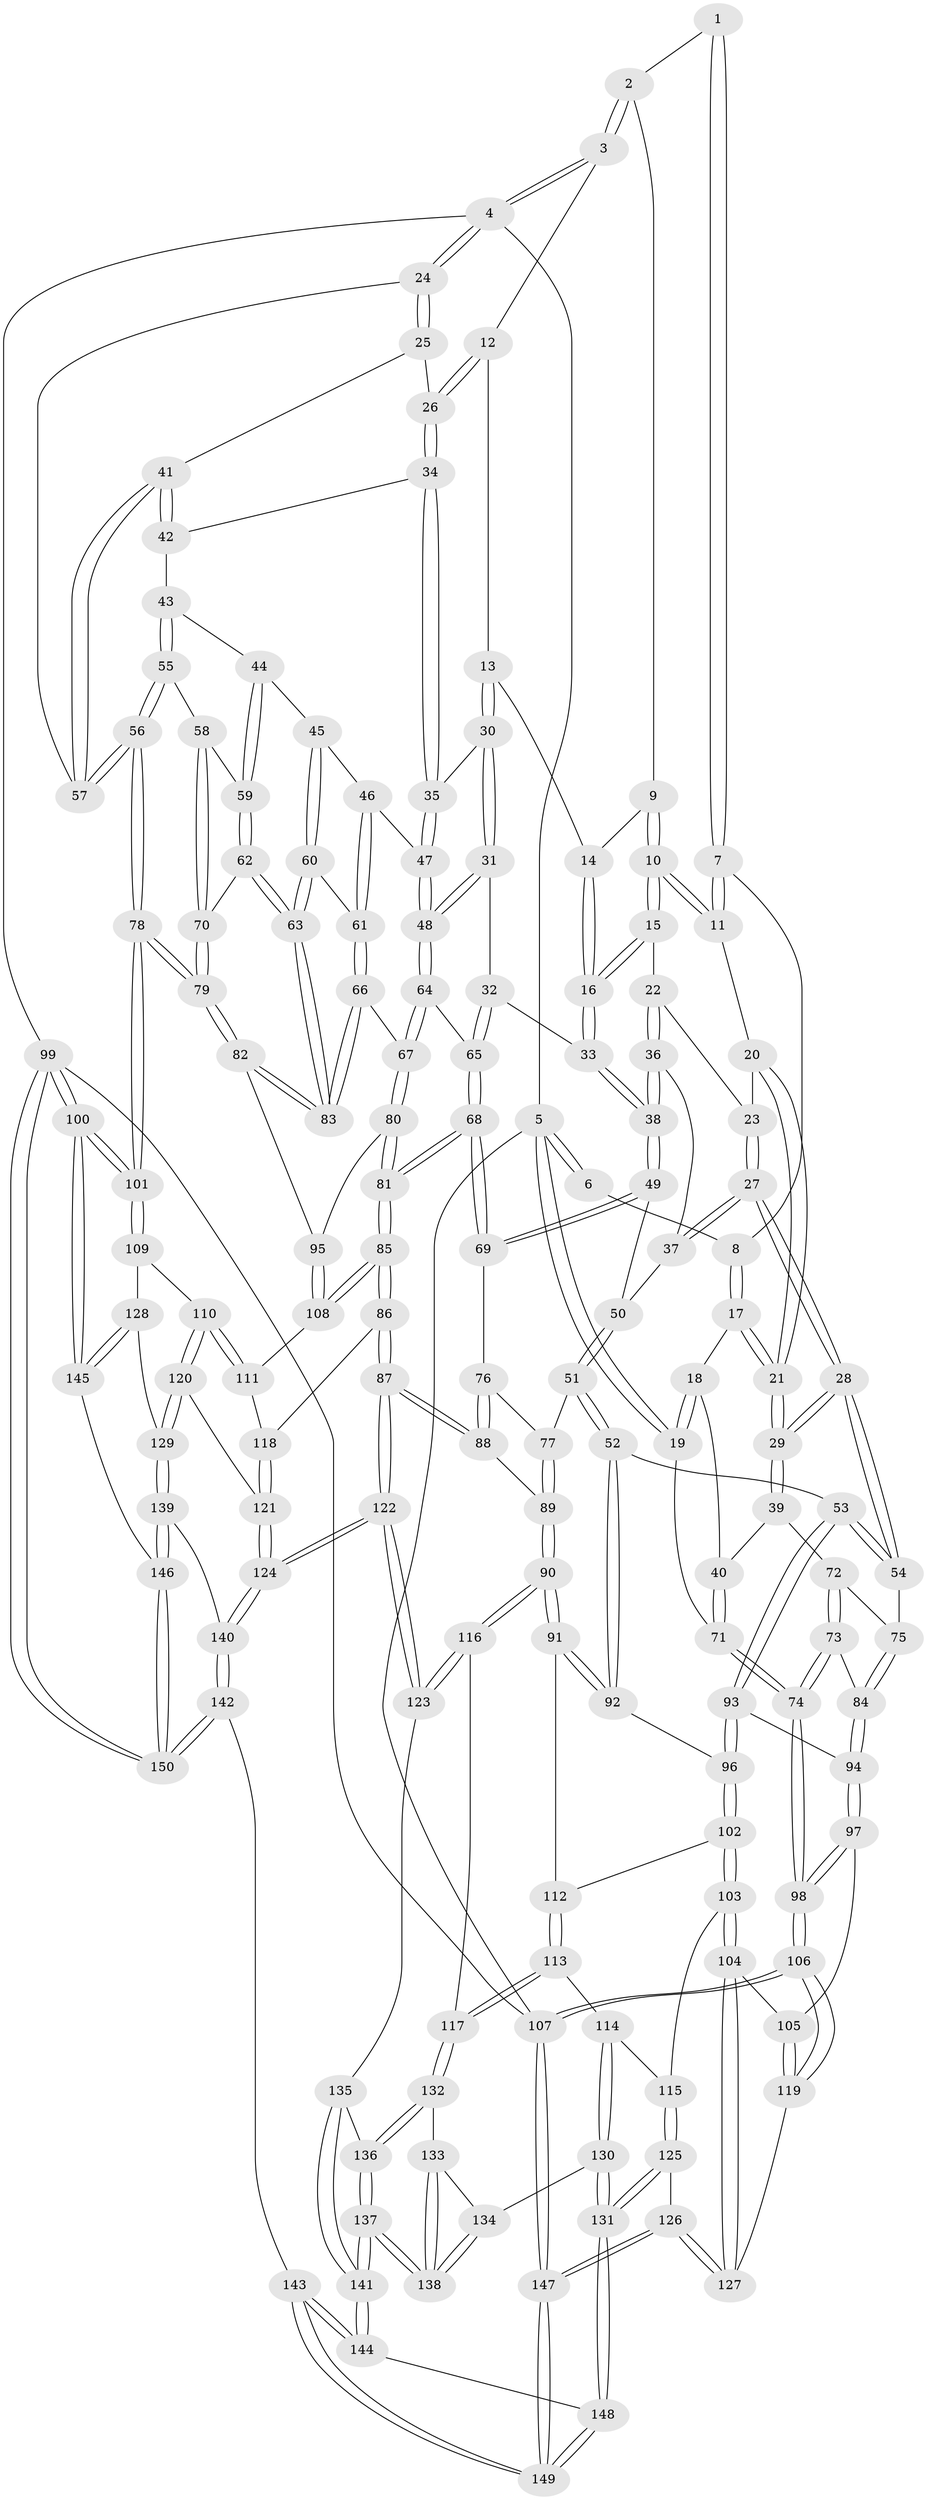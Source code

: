 // coarse degree distribution, {4: 0.25, 9: 0.016666666666666666, 2: 0.06666666666666667, 5: 0.2833333333333333, 6: 0.13333333333333333, 3: 0.2, 8: 0.016666666666666666, 7: 0.03333333333333333}
// Generated by graph-tools (version 1.1) at 2025/21/03/04/25 18:21:06]
// undirected, 150 vertices, 372 edges
graph export_dot {
graph [start="1"]
  node [color=gray90,style=filled];
  1 [pos="+0.4059247458523643+0"];
  2 [pos="+0.6709636766041247+0"];
  3 [pos="+0.9085827656403246+0"];
  4 [pos="+1+0"];
  5 [pos="+0+0"];
  6 [pos="+0.15985025847689538+0"];
  7 [pos="+0.3625437177029215+0.056469869134830944"];
  8 [pos="+0.2508912761126788+0.1104269306051599"];
  9 [pos="+0.6447287049060402+0"];
  10 [pos="+0.4720212633672215+0.14697786624280085"];
  11 [pos="+0.42405056445627853+0.1255264779025877"];
  12 [pos="+0.835843511609589+0.11061488071164895"];
  13 [pos="+0.7382642580690034+0.18109248542032563"];
  14 [pos="+0.6362643869885402+0.09042110960772252"];
  15 [pos="+0.49893629306464093+0.1809848191514501"];
  16 [pos="+0.5534049222380285+0.2159721909202704"];
  17 [pos="+0.1951959266085891+0.15117882155055812"];
  18 [pos="+0.05763971172989843+0.06404884051521408"];
  19 [pos="+0+0"];
  20 [pos="+0.3773987845495487+0.18887982703880277"];
  21 [pos="+0.2174571377470574+0.2654890142987159"];
  22 [pos="+0.4237659019238988+0.2547930785707405"];
  23 [pos="+0.38161419708629696+0.2393004485095128"];
  24 [pos="+1+0"];
  25 [pos="+0.9268713381438756+0.20410302190679375"];
  26 [pos="+0.8879808118604635+0.20843017850035042"];
  27 [pos="+0.3031559635738881+0.31560380990960274"];
  28 [pos="+0.24647893242353316+0.34503993546798306"];
  29 [pos="+0.21708747365517234+0.2904228432068401"];
  30 [pos="+0.7213183555525353+0.21200729829212536"];
  31 [pos="+0.6891488131736003+0.2454870353327073"];
  32 [pos="+0.617209947101793+0.2585535047972936"];
  33 [pos="+0.575110406231155+0.25353218309109965"];
  34 [pos="+0.8879775641598788+0.2084813552892144"];
  35 [pos="+0.8201401577992397+0.274198554062986"];
  36 [pos="+0.41835138428527696+0.27677443281216596"];
  37 [pos="+0.4134096615239987+0.2856581525890881"];
  38 [pos="+0.5462752480458298+0.3122236156558387"];
  39 [pos="+0.04430727728182932+0.3046626348995304"];
  40 [pos="+0.037607487226030877+0.30365960449727813"];
  41 [pos="+1+0.2592696420098961"];
  42 [pos="+0.9047815246717422+0.2492285579269125"];
  43 [pos="+0.9166413677281238+0.28390125738114647"];
  44 [pos="+0.8953897396608457+0.3174507832187252"];
  45 [pos="+0.8691553988438027+0.32916461759665544"];
  46 [pos="+0.8434151050828679+0.32879165219760537"];
  47 [pos="+0.8095952462808206+0.31532749897470835"];
  48 [pos="+0.761347210100938+0.3428142969927048"];
  49 [pos="+0.5456587412469774+0.3138019481595406"];
  50 [pos="+0.42962141402927345+0.312608862260175"];
  51 [pos="+0.39594564139389216+0.4131196263232795"];
  52 [pos="+0.31070368621110156+0.4195270288766207"];
  53 [pos="+0.2759578308308466+0.39583662191424435"];
  54 [pos="+0.2481562969863072+0.3541802008503242"];
  55 [pos="+1+0.32851669230526487"];
  56 [pos="+1+0.35519676576354703"];
  57 [pos="+1+0.27196150089744986"];
  58 [pos="+0.9460094399743753+0.3637944645763917"];
  59 [pos="+0.9139282387649262+0.360576138946931"];
  60 [pos="+0.874920294916864+0.4051932213940941"];
  61 [pos="+0.8418915427789632+0.40780924308193145"];
  62 [pos="+0.890859646815181+0.40652111336053437"];
  63 [pos="+0.8879990902759688+0.40887557493844556"];
  64 [pos="+0.7580058323423572+0.3617264883277344"];
  65 [pos="+0.6628718876419932+0.3556329641645237"];
  66 [pos="+0.8039604493545739+0.4226613210939108"];
  67 [pos="+0.7643579049781272+0.4355020376493203"];
  68 [pos="+0.6489859887597047+0.43622096279281924"];
  69 [pos="+0.5329755676993417+0.38342425461955737"];
  70 [pos="+0.9387111151927766+0.3995361475538932"];
  71 [pos="+0+0.36400715395076"];
  72 [pos="+0.07352537507237422+0.3909581074892013"];
  73 [pos="+0.014219368446413798+0.48193964574870796"];
  74 [pos="+0+0.48103027039636753"];
  75 [pos="+0.16524788606201296+0.4044807925469701"];
  76 [pos="+0.5088584090786875+0.40783842580356167"];
  77 [pos="+0.4482632507290611+0.421280636507488"];
  78 [pos="+1+0.5603632669991503"];
  79 [pos="+1+0.553807361173617"];
  80 [pos="+0.7374705326979792+0.4931180664659343"];
  81 [pos="+0.7158571931286669+0.5091373630851903"];
  82 [pos="+0.9405926170447689+0.5258881957168534"];
  83 [pos="+0.9190410748083966+0.48226404040558374"];
  84 [pos="+0.0706772360987457+0.4930124127919835"];
  85 [pos="+0.678097169915813+0.5992496008851516"];
  86 [pos="+0.6719122373120289+0.605790377923358"];
  87 [pos="+0.6410653302704785+0.6276920116725888"];
  88 [pos="+0.5739662399112523+0.6067912752320518"];
  89 [pos="+0.45563952106035593+0.618303139741658"];
  90 [pos="+0.4212504321880037+0.6318150478196949"];
  91 [pos="+0.39245131290846225+0.6079694924724001"];
  92 [pos="+0.3398803709521183+0.546390846161661"];
  93 [pos="+0.18270618257364493+0.547555545380821"];
  94 [pos="+0.12077557282837288+0.5503681847244217"];
  95 [pos="+0.9243782383224982+0.5305666491020296"];
  96 [pos="+0.2244741085370941+0.6028325317817653"];
  97 [pos="+0.09768331260352703+0.618995119132709"];
  98 [pos="+0+0.5456861759382032"];
  99 [pos="+1+1"];
  100 [pos="+1+0.8367437448726414"];
  101 [pos="+1+0.5749146947210831"];
  102 [pos="+0.22270080180002222+0.6416519380879623"];
  103 [pos="+0.16760941618089784+0.6928375292377184"];
  104 [pos="+0.15015493712913006+0.6943762645537769"];
  105 [pos="+0.10583900044755516+0.6618355604374618"];
  106 [pos="+0+0.7283773127432603"];
  107 [pos="+0+1"];
  108 [pos="+0.8481193092307531+0.6346792095506816"];
  109 [pos="+1+0.6525358721301696"];
  110 [pos="+0.8938483610503584+0.6986042506066723"];
  111 [pos="+0.8652243586900212+0.6642254835877441"];
  112 [pos="+0.24040062796735265+0.6496522935376755"];
  113 [pos="+0.2839084625484541+0.6904058422050205"];
  114 [pos="+0.2331081446761768+0.7572381273650952"];
  115 [pos="+0.19059602014391758+0.7174277802282991"];
  116 [pos="+0.3981816443842655+0.6979044143009988"];
  117 [pos="+0.3827388054935997+0.7132271365455747"];
  118 [pos="+0.7917352346301016+0.7081926779597164"];
  119 [pos="+0+0.7446196064664493"];
  120 [pos="+0.865452016026915+0.7704584996692473"];
  121 [pos="+0.8191742440726706+0.7524712413319496"];
  122 [pos="+0.6371898853968397+0.7888821840508236"];
  123 [pos="+0.5052807724355087+0.7898053124249307"];
  124 [pos="+0.6408884981716295+0.7969737804570586"];
  125 [pos="+0.16309200106453503+0.8490611036719926"];
  126 [pos="+0.10753909426060247+0.8481304380561037"];
  127 [pos="+0.09246084514048644+0.8245673520083443"];
  128 [pos="+0.9236082653071814+0.8131004749058084"];
  129 [pos="+0.8761125596656633+0.8093454197152371"];
  130 [pos="+0.26618248735120537+0.827530441511665"];
  131 [pos="+0.2478079742960086+0.8547614909620416"];
  132 [pos="+0.3741805660788945+0.7331278737561697"];
  133 [pos="+0.3504959661375478+0.7607842338210928"];
  134 [pos="+0.26904558203452483+0.826295893068435"];
  135 [pos="+0.47751983802195264+0.8228822902255685"];
  136 [pos="+0.4192545593662404+0.8168444573755531"];
  137 [pos="+0.40263152567115484+0.8821527494335164"];
  138 [pos="+0.39750328483427444+0.878134404656896"];
  139 [pos="+0.8553486669849439+0.8445762762514665"];
  140 [pos="+0.6498945628719514+0.8382806238194036"];
  141 [pos="+0.4454065699427347+0.9656010928978672"];
  142 [pos="+0.6065139983021038+1"];
  143 [pos="+0.5034005047743956+1"];
  144 [pos="+0.4673644696873465+1"];
  145 [pos="+1+0.8541310817782549"];
  146 [pos="+0.8688869836784352+1"];
  147 [pos="+0+1"];
  148 [pos="+0.2507710186234506+0.8677534005060173"];
  149 [pos="+0.05336459922608488+1"];
  150 [pos="+0.8215271998874351+1"];
  1 -- 2;
  1 -- 7;
  1 -- 7;
  2 -- 3;
  2 -- 3;
  2 -- 9;
  3 -- 4;
  3 -- 4;
  3 -- 12;
  4 -- 5;
  4 -- 24;
  4 -- 24;
  4 -- 99;
  5 -- 6;
  5 -- 6;
  5 -- 19;
  5 -- 19;
  5 -- 107;
  6 -- 8;
  7 -- 8;
  7 -- 11;
  7 -- 11;
  8 -- 17;
  8 -- 17;
  9 -- 10;
  9 -- 10;
  9 -- 14;
  10 -- 11;
  10 -- 11;
  10 -- 15;
  10 -- 15;
  11 -- 20;
  12 -- 13;
  12 -- 26;
  12 -- 26;
  13 -- 14;
  13 -- 30;
  13 -- 30;
  14 -- 16;
  14 -- 16;
  15 -- 16;
  15 -- 16;
  15 -- 22;
  16 -- 33;
  16 -- 33;
  17 -- 18;
  17 -- 21;
  17 -- 21;
  18 -- 19;
  18 -- 19;
  18 -- 40;
  19 -- 71;
  20 -- 21;
  20 -- 21;
  20 -- 23;
  21 -- 29;
  21 -- 29;
  22 -- 23;
  22 -- 36;
  22 -- 36;
  23 -- 27;
  23 -- 27;
  24 -- 25;
  24 -- 25;
  24 -- 57;
  25 -- 26;
  25 -- 41;
  26 -- 34;
  26 -- 34;
  27 -- 28;
  27 -- 28;
  27 -- 37;
  27 -- 37;
  28 -- 29;
  28 -- 29;
  28 -- 54;
  28 -- 54;
  29 -- 39;
  29 -- 39;
  30 -- 31;
  30 -- 31;
  30 -- 35;
  31 -- 32;
  31 -- 48;
  31 -- 48;
  32 -- 33;
  32 -- 65;
  32 -- 65;
  33 -- 38;
  33 -- 38;
  34 -- 35;
  34 -- 35;
  34 -- 42;
  35 -- 47;
  35 -- 47;
  36 -- 37;
  36 -- 38;
  36 -- 38;
  37 -- 50;
  38 -- 49;
  38 -- 49;
  39 -- 40;
  39 -- 72;
  40 -- 71;
  40 -- 71;
  41 -- 42;
  41 -- 42;
  41 -- 57;
  41 -- 57;
  42 -- 43;
  43 -- 44;
  43 -- 55;
  43 -- 55;
  44 -- 45;
  44 -- 59;
  44 -- 59;
  45 -- 46;
  45 -- 60;
  45 -- 60;
  46 -- 47;
  46 -- 61;
  46 -- 61;
  47 -- 48;
  47 -- 48;
  48 -- 64;
  48 -- 64;
  49 -- 50;
  49 -- 69;
  49 -- 69;
  50 -- 51;
  50 -- 51;
  51 -- 52;
  51 -- 52;
  51 -- 77;
  52 -- 53;
  52 -- 92;
  52 -- 92;
  53 -- 54;
  53 -- 54;
  53 -- 93;
  53 -- 93;
  54 -- 75;
  55 -- 56;
  55 -- 56;
  55 -- 58;
  56 -- 57;
  56 -- 57;
  56 -- 78;
  56 -- 78;
  58 -- 59;
  58 -- 70;
  58 -- 70;
  59 -- 62;
  59 -- 62;
  60 -- 61;
  60 -- 63;
  60 -- 63;
  61 -- 66;
  61 -- 66;
  62 -- 63;
  62 -- 63;
  62 -- 70;
  63 -- 83;
  63 -- 83;
  64 -- 65;
  64 -- 67;
  64 -- 67;
  65 -- 68;
  65 -- 68;
  66 -- 67;
  66 -- 83;
  66 -- 83;
  67 -- 80;
  67 -- 80;
  68 -- 69;
  68 -- 69;
  68 -- 81;
  68 -- 81;
  69 -- 76;
  70 -- 79;
  70 -- 79;
  71 -- 74;
  71 -- 74;
  72 -- 73;
  72 -- 73;
  72 -- 75;
  73 -- 74;
  73 -- 74;
  73 -- 84;
  74 -- 98;
  74 -- 98;
  75 -- 84;
  75 -- 84;
  76 -- 77;
  76 -- 88;
  76 -- 88;
  77 -- 89;
  77 -- 89;
  78 -- 79;
  78 -- 79;
  78 -- 101;
  78 -- 101;
  79 -- 82;
  79 -- 82;
  80 -- 81;
  80 -- 81;
  80 -- 95;
  81 -- 85;
  81 -- 85;
  82 -- 83;
  82 -- 83;
  82 -- 95;
  84 -- 94;
  84 -- 94;
  85 -- 86;
  85 -- 86;
  85 -- 108;
  85 -- 108;
  86 -- 87;
  86 -- 87;
  86 -- 118;
  87 -- 88;
  87 -- 88;
  87 -- 122;
  87 -- 122;
  88 -- 89;
  89 -- 90;
  89 -- 90;
  90 -- 91;
  90 -- 91;
  90 -- 116;
  90 -- 116;
  91 -- 92;
  91 -- 92;
  91 -- 112;
  92 -- 96;
  93 -- 94;
  93 -- 96;
  93 -- 96;
  94 -- 97;
  94 -- 97;
  95 -- 108;
  95 -- 108;
  96 -- 102;
  96 -- 102;
  97 -- 98;
  97 -- 98;
  97 -- 105;
  98 -- 106;
  98 -- 106;
  99 -- 100;
  99 -- 100;
  99 -- 150;
  99 -- 150;
  99 -- 107;
  100 -- 101;
  100 -- 101;
  100 -- 145;
  100 -- 145;
  101 -- 109;
  101 -- 109;
  102 -- 103;
  102 -- 103;
  102 -- 112;
  103 -- 104;
  103 -- 104;
  103 -- 115;
  104 -- 105;
  104 -- 127;
  104 -- 127;
  105 -- 119;
  105 -- 119;
  106 -- 107;
  106 -- 107;
  106 -- 119;
  106 -- 119;
  107 -- 147;
  107 -- 147;
  108 -- 111;
  109 -- 110;
  109 -- 128;
  110 -- 111;
  110 -- 111;
  110 -- 120;
  110 -- 120;
  111 -- 118;
  112 -- 113;
  112 -- 113;
  113 -- 114;
  113 -- 117;
  113 -- 117;
  114 -- 115;
  114 -- 130;
  114 -- 130;
  115 -- 125;
  115 -- 125;
  116 -- 117;
  116 -- 123;
  116 -- 123;
  117 -- 132;
  117 -- 132;
  118 -- 121;
  118 -- 121;
  119 -- 127;
  120 -- 121;
  120 -- 129;
  120 -- 129;
  121 -- 124;
  121 -- 124;
  122 -- 123;
  122 -- 123;
  122 -- 124;
  122 -- 124;
  123 -- 135;
  124 -- 140;
  124 -- 140;
  125 -- 126;
  125 -- 131;
  125 -- 131;
  126 -- 127;
  126 -- 127;
  126 -- 147;
  126 -- 147;
  128 -- 129;
  128 -- 145;
  128 -- 145;
  129 -- 139;
  129 -- 139;
  130 -- 131;
  130 -- 131;
  130 -- 134;
  131 -- 148;
  131 -- 148;
  132 -- 133;
  132 -- 136;
  132 -- 136;
  133 -- 134;
  133 -- 138;
  133 -- 138;
  134 -- 138;
  134 -- 138;
  135 -- 136;
  135 -- 141;
  135 -- 141;
  136 -- 137;
  136 -- 137;
  137 -- 138;
  137 -- 138;
  137 -- 141;
  137 -- 141;
  139 -- 140;
  139 -- 146;
  139 -- 146;
  140 -- 142;
  140 -- 142;
  141 -- 144;
  141 -- 144;
  142 -- 143;
  142 -- 150;
  142 -- 150;
  143 -- 144;
  143 -- 144;
  143 -- 149;
  143 -- 149;
  144 -- 148;
  145 -- 146;
  146 -- 150;
  146 -- 150;
  147 -- 149;
  147 -- 149;
  148 -- 149;
  148 -- 149;
}
